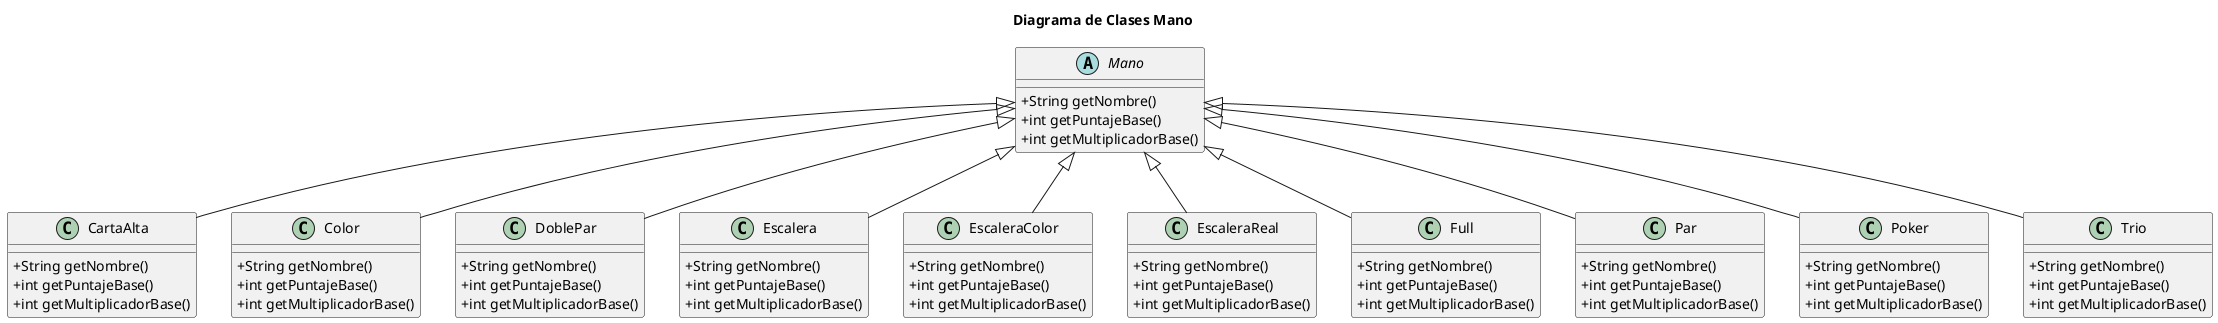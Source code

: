 @startuml Diagrama de Clases Mano

skinparam classAttributeIconSize 0

title Diagrama de Clases Mano

abstract class Mano {
    + String getNombre()
    + int getPuntajeBase()
    + int getMultiplicadorBase()
}

class CartaAlta extends Mano {
    + String getNombre()
    + int getPuntajeBase()
    + int getMultiplicadorBase()
}

class Color extends Mano {
    + String getNombre()
    + int getPuntajeBase()
    + int getMultiplicadorBase()
}

class DoblePar extends Mano {
    + String getNombre()
    + int getPuntajeBase()
    + int getMultiplicadorBase()
}

class Escalera extends Mano {
    + String getNombre()
    + int getPuntajeBase()
    + int getMultiplicadorBase()
}

class EscaleraColor extends Mano {
    + String getNombre()
    + int getPuntajeBase()
    + int getMultiplicadorBase()
}

class EscaleraReal extends Mano {
    + String getNombre()
    + int getPuntajeBase()
    + int getMultiplicadorBase()
}

class Full extends Mano {
    + String getNombre()
    + int getPuntajeBase()
    + int getMultiplicadorBase()
}

class Par extends Mano {
    + String getNombre()
    + int getPuntajeBase()
    + int getMultiplicadorBase()
}

class Poker extends Mano {
    + String getNombre()
    + int getPuntajeBase()
    + int getMultiplicadorBase()
}

class Trio extends Mano {
    + String getNombre()
    + int getPuntajeBase()
    + int getMultiplicadorBase()
}

@enduml
